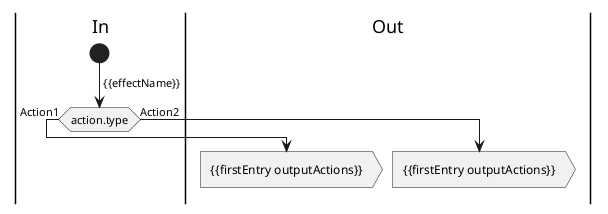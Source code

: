 @startuml
|In|
start
-> {{effectName}};
if (action.type) then (Action1)
  |Out|
  :{{firstEntry outputActions}}>
else (Action2)
  :{{firstEntry outputActions}}>
endif
detach
@enduml

